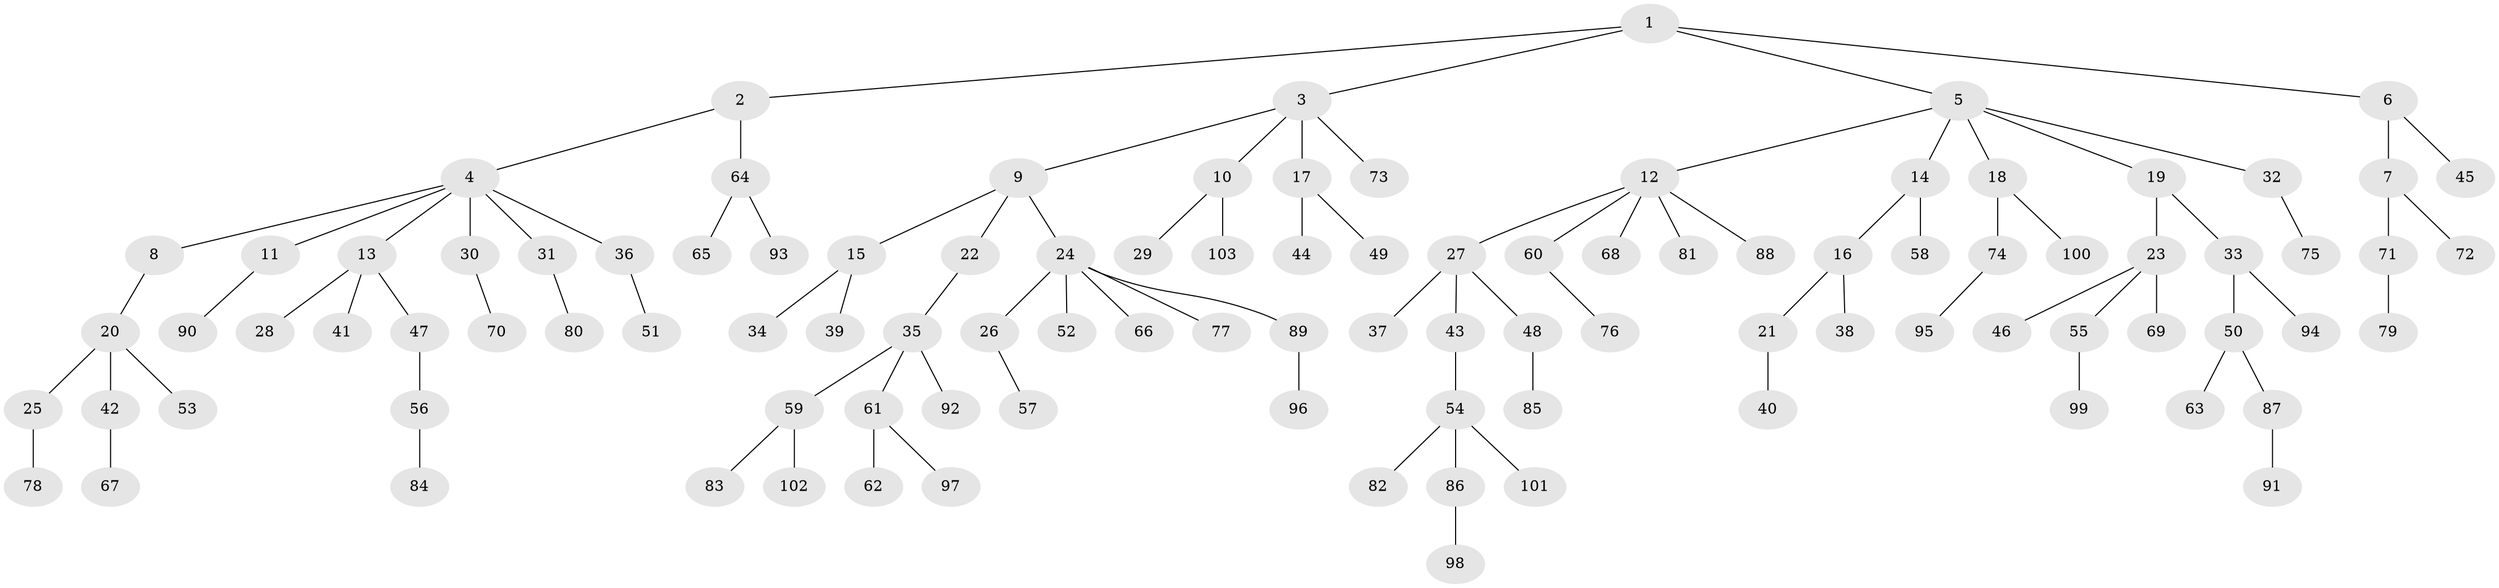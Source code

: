 // Generated by graph-tools (version 1.1) at 2025/26/03/09/25 03:26:31]
// undirected, 103 vertices, 102 edges
graph export_dot {
graph [start="1"]
  node [color=gray90,style=filled];
  1;
  2;
  3;
  4;
  5;
  6;
  7;
  8;
  9;
  10;
  11;
  12;
  13;
  14;
  15;
  16;
  17;
  18;
  19;
  20;
  21;
  22;
  23;
  24;
  25;
  26;
  27;
  28;
  29;
  30;
  31;
  32;
  33;
  34;
  35;
  36;
  37;
  38;
  39;
  40;
  41;
  42;
  43;
  44;
  45;
  46;
  47;
  48;
  49;
  50;
  51;
  52;
  53;
  54;
  55;
  56;
  57;
  58;
  59;
  60;
  61;
  62;
  63;
  64;
  65;
  66;
  67;
  68;
  69;
  70;
  71;
  72;
  73;
  74;
  75;
  76;
  77;
  78;
  79;
  80;
  81;
  82;
  83;
  84;
  85;
  86;
  87;
  88;
  89;
  90;
  91;
  92;
  93;
  94;
  95;
  96;
  97;
  98;
  99;
  100;
  101;
  102;
  103;
  1 -- 2;
  1 -- 3;
  1 -- 5;
  1 -- 6;
  2 -- 4;
  2 -- 64;
  3 -- 9;
  3 -- 10;
  3 -- 17;
  3 -- 73;
  4 -- 8;
  4 -- 11;
  4 -- 13;
  4 -- 30;
  4 -- 31;
  4 -- 36;
  5 -- 12;
  5 -- 14;
  5 -- 18;
  5 -- 19;
  5 -- 32;
  6 -- 7;
  6 -- 45;
  7 -- 71;
  7 -- 72;
  8 -- 20;
  9 -- 15;
  9 -- 22;
  9 -- 24;
  10 -- 29;
  10 -- 103;
  11 -- 90;
  12 -- 27;
  12 -- 60;
  12 -- 68;
  12 -- 81;
  12 -- 88;
  13 -- 28;
  13 -- 41;
  13 -- 47;
  14 -- 16;
  14 -- 58;
  15 -- 34;
  15 -- 39;
  16 -- 21;
  16 -- 38;
  17 -- 44;
  17 -- 49;
  18 -- 74;
  18 -- 100;
  19 -- 23;
  19 -- 33;
  20 -- 25;
  20 -- 42;
  20 -- 53;
  21 -- 40;
  22 -- 35;
  23 -- 46;
  23 -- 55;
  23 -- 69;
  24 -- 26;
  24 -- 52;
  24 -- 66;
  24 -- 77;
  24 -- 89;
  25 -- 78;
  26 -- 57;
  27 -- 37;
  27 -- 43;
  27 -- 48;
  30 -- 70;
  31 -- 80;
  32 -- 75;
  33 -- 50;
  33 -- 94;
  35 -- 59;
  35 -- 61;
  35 -- 92;
  36 -- 51;
  42 -- 67;
  43 -- 54;
  47 -- 56;
  48 -- 85;
  50 -- 63;
  50 -- 87;
  54 -- 82;
  54 -- 86;
  54 -- 101;
  55 -- 99;
  56 -- 84;
  59 -- 83;
  59 -- 102;
  60 -- 76;
  61 -- 62;
  61 -- 97;
  64 -- 65;
  64 -- 93;
  71 -- 79;
  74 -- 95;
  86 -- 98;
  87 -- 91;
  89 -- 96;
}
